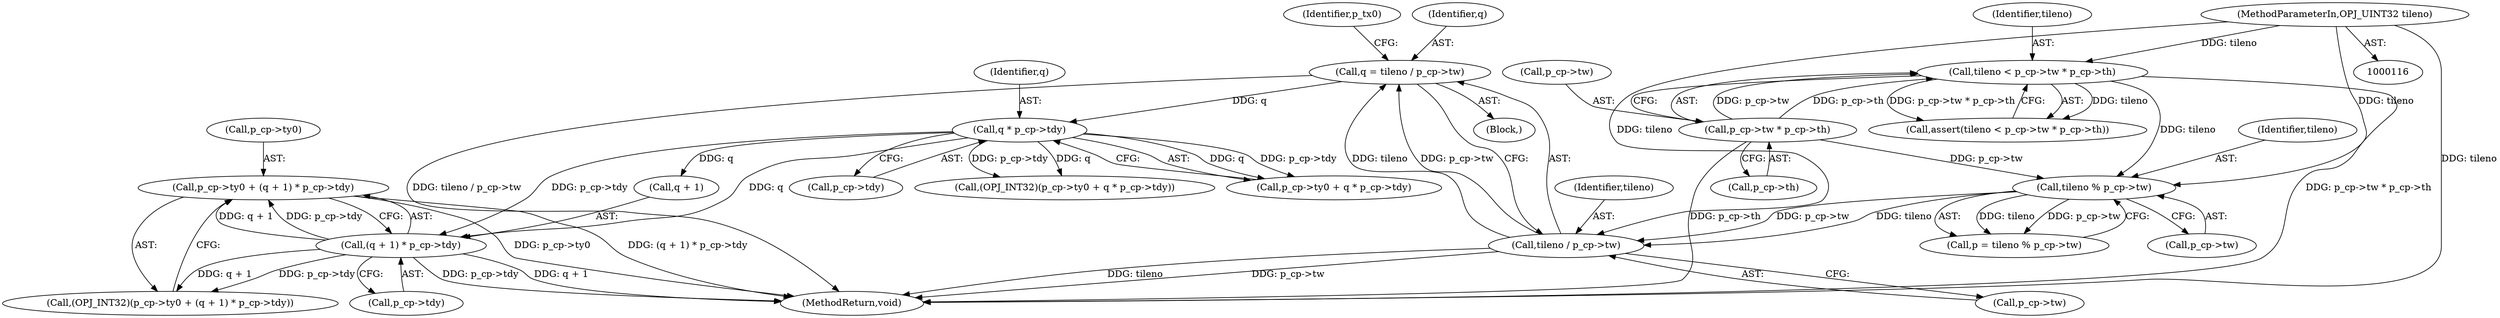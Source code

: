 digraph "0_openjpeg_5d00b719f4b93b1445e6fb4c766b9a9883c57949@pointer" {
"1000265" [label="(Call,p_cp->ty0 + (q + 1) * p_cp->tdy)"];
"1000269" [label="(Call,(q + 1) * p_cp->tdy)"];
"1000249" [label="(Call,q * p_cp->tdy)"];
"1000190" [label="(Call,q = tileno / p_cp->tw)"];
"1000192" [label="(Call,tileno / p_cp->tw)"];
"1000185" [label="(Call,tileno % p_cp->tw)"];
"1000156" [label="(Call,tileno < p_cp->tw * p_cp->th)"];
"1000119" [label="(MethodParameterIn,OPJ_UINT32 tileno)"];
"1000158" [label="(Call,p_cp->tw * p_cp->th)"];
"1000602" [label="(MethodReturn,void)"];
"1000192" [label="(Call,tileno / p_cp->tw)"];
"1000183" [label="(Call,p = tileno % p_cp->tw)"];
"1000158" [label="(Call,p_cp->tw * p_cp->th)"];
"1000185" [label="(Call,tileno % p_cp->tw)"];
"1000199" [label="(Identifier,p_tx0)"];
"1000187" [label="(Call,p_cp->tw)"];
"1000265" [label="(Call,p_cp->ty0 + (q + 1) * p_cp->tdy)"];
"1000194" [label="(Call,p_cp->tw)"];
"1000190" [label="(Call,q = tileno / p_cp->tw)"];
"1000269" [label="(Call,(q + 1) * p_cp->tdy)"];
"1000193" [label="(Identifier,tileno)"];
"1000156" [label="(Call,tileno < p_cp->tw * p_cp->th)"];
"1000155" [label="(Call,assert(tileno < p_cp->tw * p_cp->th))"];
"1000162" [label="(Call,p_cp->th)"];
"1000191" [label="(Identifier,q)"];
"1000251" [label="(Call,p_cp->tdy)"];
"1000250" [label="(Identifier,q)"];
"1000245" [label="(Call,p_cp->ty0 + q * p_cp->tdy)"];
"1000263" [label="(Call,(OPJ_INT32)(p_cp->ty0 + (q + 1) * p_cp->tdy))"];
"1000159" [label="(Call,p_cp->tw)"];
"1000186" [label="(Identifier,tileno)"];
"1000157" [label="(Identifier,tileno)"];
"1000129" [label="(Block,)"];
"1000119" [label="(MethodParameterIn,OPJ_UINT32 tileno)"];
"1000273" [label="(Call,p_cp->tdy)"];
"1000270" [label="(Call,q + 1)"];
"1000249" [label="(Call,q * p_cp->tdy)"];
"1000243" [label="(Call,(OPJ_INT32)(p_cp->ty0 + q * p_cp->tdy))"];
"1000266" [label="(Call,p_cp->ty0)"];
"1000265" -> "1000263"  [label="AST: "];
"1000265" -> "1000269"  [label="CFG: "];
"1000266" -> "1000265"  [label="AST: "];
"1000269" -> "1000265"  [label="AST: "];
"1000263" -> "1000265"  [label="CFG: "];
"1000265" -> "1000602"  [label="DDG: (q + 1) * p_cp->tdy"];
"1000265" -> "1000602"  [label="DDG: p_cp->ty0"];
"1000269" -> "1000265"  [label="DDG: q + 1"];
"1000269" -> "1000265"  [label="DDG: p_cp->tdy"];
"1000269" -> "1000273"  [label="CFG: "];
"1000270" -> "1000269"  [label="AST: "];
"1000273" -> "1000269"  [label="AST: "];
"1000269" -> "1000602"  [label="DDG: p_cp->tdy"];
"1000269" -> "1000602"  [label="DDG: q + 1"];
"1000269" -> "1000263"  [label="DDG: q + 1"];
"1000269" -> "1000263"  [label="DDG: p_cp->tdy"];
"1000249" -> "1000269"  [label="DDG: q"];
"1000249" -> "1000269"  [label="DDG: p_cp->tdy"];
"1000249" -> "1000245"  [label="AST: "];
"1000249" -> "1000251"  [label="CFG: "];
"1000250" -> "1000249"  [label="AST: "];
"1000251" -> "1000249"  [label="AST: "];
"1000245" -> "1000249"  [label="CFG: "];
"1000249" -> "1000243"  [label="DDG: q"];
"1000249" -> "1000243"  [label="DDG: p_cp->tdy"];
"1000249" -> "1000245"  [label="DDG: q"];
"1000249" -> "1000245"  [label="DDG: p_cp->tdy"];
"1000190" -> "1000249"  [label="DDG: q"];
"1000249" -> "1000270"  [label="DDG: q"];
"1000190" -> "1000129"  [label="AST: "];
"1000190" -> "1000192"  [label="CFG: "];
"1000191" -> "1000190"  [label="AST: "];
"1000192" -> "1000190"  [label="AST: "];
"1000199" -> "1000190"  [label="CFG: "];
"1000190" -> "1000602"  [label="DDG: tileno / p_cp->tw"];
"1000192" -> "1000190"  [label="DDG: tileno"];
"1000192" -> "1000190"  [label="DDG: p_cp->tw"];
"1000192" -> "1000194"  [label="CFG: "];
"1000193" -> "1000192"  [label="AST: "];
"1000194" -> "1000192"  [label="AST: "];
"1000192" -> "1000602"  [label="DDG: p_cp->tw"];
"1000192" -> "1000602"  [label="DDG: tileno"];
"1000185" -> "1000192"  [label="DDG: tileno"];
"1000185" -> "1000192"  [label="DDG: p_cp->tw"];
"1000119" -> "1000192"  [label="DDG: tileno"];
"1000185" -> "1000183"  [label="AST: "];
"1000185" -> "1000187"  [label="CFG: "];
"1000186" -> "1000185"  [label="AST: "];
"1000187" -> "1000185"  [label="AST: "];
"1000183" -> "1000185"  [label="CFG: "];
"1000185" -> "1000183"  [label="DDG: tileno"];
"1000185" -> "1000183"  [label="DDG: p_cp->tw"];
"1000156" -> "1000185"  [label="DDG: tileno"];
"1000119" -> "1000185"  [label="DDG: tileno"];
"1000158" -> "1000185"  [label="DDG: p_cp->tw"];
"1000156" -> "1000155"  [label="AST: "];
"1000156" -> "1000158"  [label="CFG: "];
"1000157" -> "1000156"  [label="AST: "];
"1000158" -> "1000156"  [label="AST: "];
"1000155" -> "1000156"  [label="CFG: "];
"1000156" -> "1000602"  [label="DDG: p_cp->tw * p_cp->th"];
"1000156" -> "1000155"  [label="DDG: tileno"];
"1000156" -> "1000155"  [label="DDG: p_cp->tw * p_cp->th"];
"1000119" -> "1000156"  [label="DDG: tileno"];
"1000158" -> "1000156"  [label="DDG: p_cp->tw"];
"1000158" -> "1000156"  [label="DDG: p_cp->th"];
"1000119" -> "1000116"  [label="AST: "];
"1000119" -> "1000602"  [label="DDG: tileno"];
"1000158" -> "1000162"  [label="CFG: "];
"1000159" -> "1000158"  [label="AST: "];
"1000162" -> "1000158"  [label="AST: "];
"1000158" -> "1000602"  [label="DDG: p_cp->th"];
}
